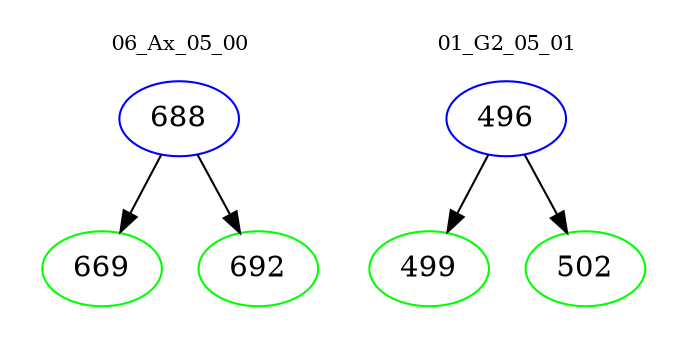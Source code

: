 digraph{
subgraph cluster_0 {
color = white
label = "06_Ax_05_00";
fontsize=10;
T0_688 [label="688", color="blue"]
T0_688 -> T0_669 [color="black"]
T0_669 [label="669", color="green"]
T0_688 -> T0_692 [color="black"]
T0_692 [label="692", color="green"]
}
subgraph cluster_1 {
color = white
label = "01_G2_05_01";
fontsize=10;
T1_496 [label="496", color="blue"]
T1_496 -> T1_499 [color="black"]
T1_499 [label="499", color="green"]
T1_496 -> T1_502 [color="black"]
T1_502 [label="502", color="green"]
}
}
